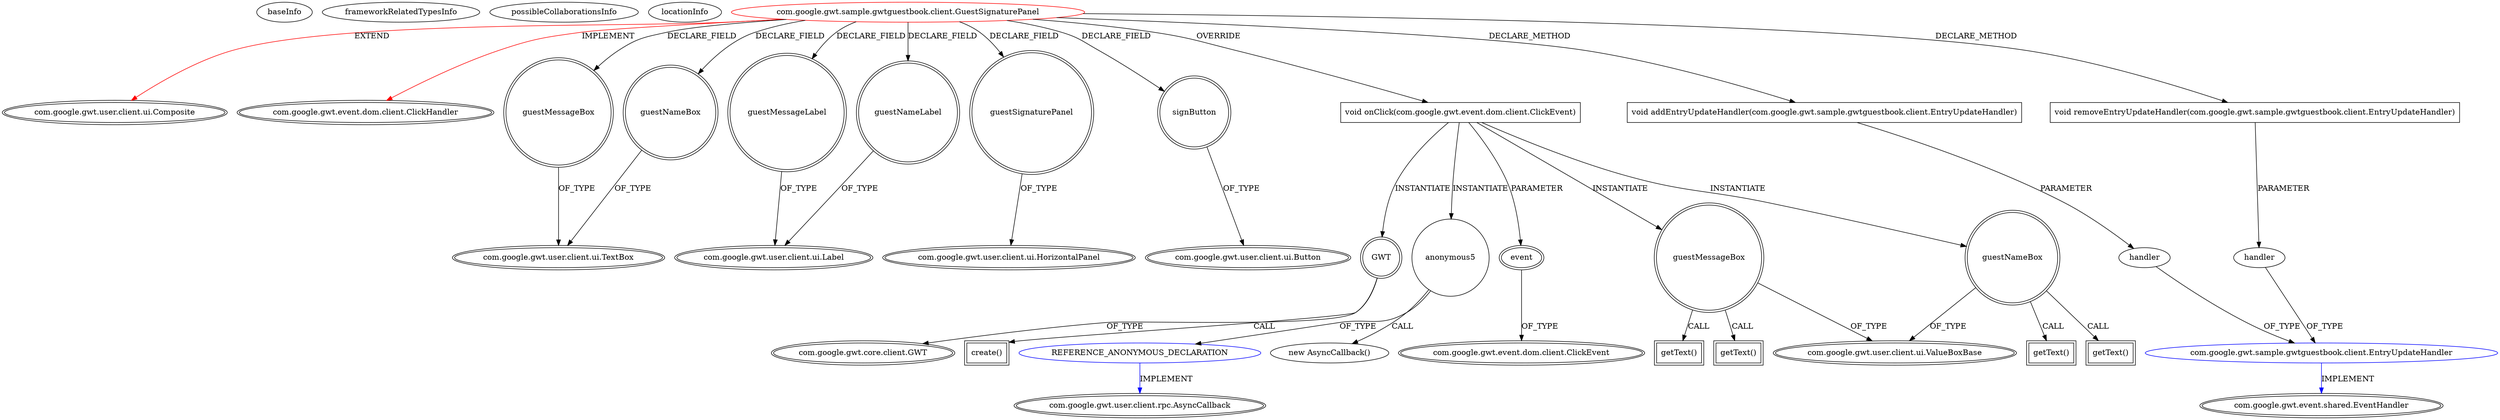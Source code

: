 digraph {
baseInfo[graphId=159,category="extension_graph",isAnonymous=false,possibleRelation=true]
frameworkRelatedTypesInfo[0="com.google.gwt.user.client.ui.Composite",1="com.google.gwt.event.dom.client.ClickHandler"]
possibleCollaborationsInfo[0="159~OVERRIDING_METHOD_DECLARATION-INSTANTIATION-~com.google.gwt.user.client.ui.Composite com.google.gwt.event.dom.client.ClickHandler ~com.google.gwt.user.client.rpc.AsyncCallback ~false~true",1="159~CLIENT_METHOD_DECLARATION-PARAMETER_DECLARATION-CLIENT_METHOD_DECLARATION-PARAMETER_DECLARATION-~com.google.gwt.user.client.ui.Composite com.google.gwt.event.dom.client.ClickHandler ~com.google.gwt.event.shared.EventHandler ~false~false"]
locationInfo[projectName="GoogleCloudPlatform-appengine-gwtguestbook-namespaces-java",filePath="/GoogleCloudPlatform-appengine-gwtguestbook-namespaces-java/appengine-gwtguestbook-namespaces-java-master/src/com/google/gwt/sample/gwtguestbook/client/GuestSignaturePanel.java",contextSignature="GuestSignaturePanel",graphId="159"]
0[label="com.google.gwt.sample.gwtguestbook.client.GuestSignaturePanel",vertexType="ROOT_CLIENT_CLASS_DECLARATION",isFrameworkType=false,color=red]
1[label="com.google.gwt.user.client.ui.Composite",vertexType="FRAMEWORK_CLASS_TYPE",isFrameworkType=true,peripheries=2]
2[label="com.google.gwt.event.dom.client.ClickHandler",vertexType="FRAMEWORK_INTERFACE_TYPE",isFrameworkType=true,peripheries=2]
3[label="guestMessageBox",vertexType="FIELD_DECLARATION",isFrameworkType=true,peripheries=2,shape=circle]
4[label="com.google.gwt.user.client.ui.TextBox",vertexType="FRAMEWORK_CLASS_TYPE",isFrameworkType=true,peripheries=2]
5[label="guestMessageLabel",vertexType="FIELD_DECLARATION",isFrameworkType=true,peripheries=2,shape=circle]
6[label="com.google.gwt.user.client.ui.Label",vertexType="FRAMEWORK_CLASS_TYPE",isFrameworkType=true,peripheries=2]
7[label="guestNameBox",vertexType="FIELD_DECLARATION",isFrameworkType=true,peripheries=2,shape=circle]
9[label="guestNameLabel",vertexType="FIELD_DECLARATION",isFrameworkType=true,peripheries=2,shape=circle]
11[label="guestSignaturePanel",vertexType="FIELD_DECLARATION",isFrameworkType=true,peripheries=2,shape=circle]
12[label="com.google.gwt.user.client.ui.HorizontalPanel",vertexType="FRAMEWORK_CLASS_TYPE",isFrameworkType=true,peripheries=2]
13[label="signButton",vertexType="FIELD_DECLARATION",isFrameworkType=true,peripheries=2,shape=circle]
14[label="com.google.gwt.user.client.ui.Button",vertexType="FRAMEWORK_CLASS_TYPE",isFrameworkType=true,peripheries=2]
15[label="void onClick(com.google.gwt.event.dom.client.ClickEvent)",vertexType="OVERRIDING_METHOD_DECLARATION",isFrameworkType=false,shape=box]
16[label="event",vertexType="PARAMETER_DECLARATION",isFrameworkType=true,peripheries=2]
17[label="com.google.gwt.event.dom.client.ClickEvent",vertexType="FRAMEWORK_CLASS_TYPE",isFrameworkType=true,peripheries=2]
18[label="guestNameBox",vertexType="VARIABLE_EXPRESION",isFrameworkType=true,peripheries=2,shape=circle]
20[label="com.google.gwt.user.client.ui.ValueBoxBase",vertexType="FRAMEWORK_CLASS_TYPE",isFrameworkType=true,peripheries=2]
19[label="getText()",vertexType="INSIDE_CALL",isFrameworkType=true,peripheries=2,shape=box]
21[label="guestMessageBox",vertexType="VARIABLE_EXPRESION",isFrameworkType=true,peripheries=2,shape=circle]
22[label="getText()",vertexType="INSIDE_CALL",isFrameworkType=true,peripheries=2,shape=box]
25[label="getText()",vertexType="INSIDE_CALL",isFrameworkType=true,peripheries=2,shape=box]
27[label="getText()",vertexType="INSIDE_CALL",isFrameworkType=true,peripheries=2,shape=box]
28[label="GWT",vertexType="VARIABLE_EXPRESION",isFrameworkType=true,peripheries=2,shape=circle]
30[label="com.google.gwt.core.client.GWT",vertexType="FRAMEWORK_CLASS_TYPE",isFrameworkType=true,peripheries=2]
29[label="create()",vertexType="INSIDE_CALL",isFrameworkType=true,peripheries=2,shape=box]
32[label="anonymous5",vertexType="VARIABLE_EXPRESION",isFrameworkType=false,shape=circle]
33[label="REFERENCE_ANONYMOUS_DECLARATION",vertexType="REFERENCE_ANONYMOUS_DECLARATION",isFrameworkType=false,color=blue]
34[label="com.google.gwt.user.client.rpc.AsyncCallback",vertexType="FRAMEWORK_INTERFACE_TYPE",isFrameworkType=true,peripheries=2]
31[label="new AsyncCallback()",vertexType="CONSTRUCTOR_CALL",isFrameworkType=false]
37[label="void addEntryUpdateHandler(com.google.gwt.sample.gwtguestbook.client.EntryUpdateHandler)",vertexType="CLIENT_METHOD_DECLARATION",isFrameworkType=false,shape=box]
38[label="handler",vertexType="PARAMETER_DECLARATION",isFrameworkType=false]
39[label="com.google.gwt.sample.gwtguestbook.client.EntryUpdateHandler",vertexType="REFERENCE_CLIENT_CLASS_DECLARATION",isFrameworkType=false,color=blue]
40[label="com.google.gwt.event.shared.EventHandler",vertexType="FRAMEWORK_INTERFACE_TYPE",isFrameworkType=true,peripheries=2]
41[label="void removeEntryUpdateHandler(com.google.gwt.sample.gwtguestbook.client.EntryUpdateHandler)",vertexType="CLIENT_METHOD_DECLARATION",isFrameworkType=false,shape=box]
42[label="handler",vertexType="PARAMETER_DECLARATION",isFrameworkType=false]
0->1[label="EXTEND",color=red]
0->2[label="IMPLEMENT",color=red]
0->3[label="DECLARE_FIELD"]
3->4[label="OF_TYPE"]
0->5[label="DECLARE_FIELD"]
5->6[label="OF_TYPE"]
0->7[label="DECLARE_FIELD"]
7->4[label="OF_TYPE"]
0->9[label="DECLARE_FIELD"]
9->6[label="OF_TYPE"]
0->11[label="DECLARE_FIELD"]
11->12[label="OF_TYPE"]
0->13[label="DECLARE_FIELD"]
13->14[label="OF_TYPE"]
0->15[label="OVERRIDE"]
16->17[label="OF_TYPE"]
15->16[label="PARAMETER"]
15->18[label="INSTANTIATE"]
18->20[label="OF_TYPE"]
18->19[label="CALL"]
15->21[label="INSTANTIATE"]
21->20[label="OF_TYPE"]
21->22[label="CALL"]
18->25[label="CALL"]
21->27[label="CALL"]
15->28[label="INSTANTIATE"]
28->30[label="OF_TYPE"]
28->29[label="CALL"]
15->32[label="INSTANTIATE"]
33->34[label="IMPLEMENT",color=blue]
32->33[label="OF_TYPE"]
32->31[label="CALL"]
0->37[label="DECLARE_METHOD"]
39->40[label="IMPLEMENT",color=blue]
38->39[label="OF_TYPE"]
37->38[label="PARAMETER"]
0->41[label="DECLARE_METHOD"]
42->39[label="OF_TYPE"]
41->42[label="PARAMETER"]
}
